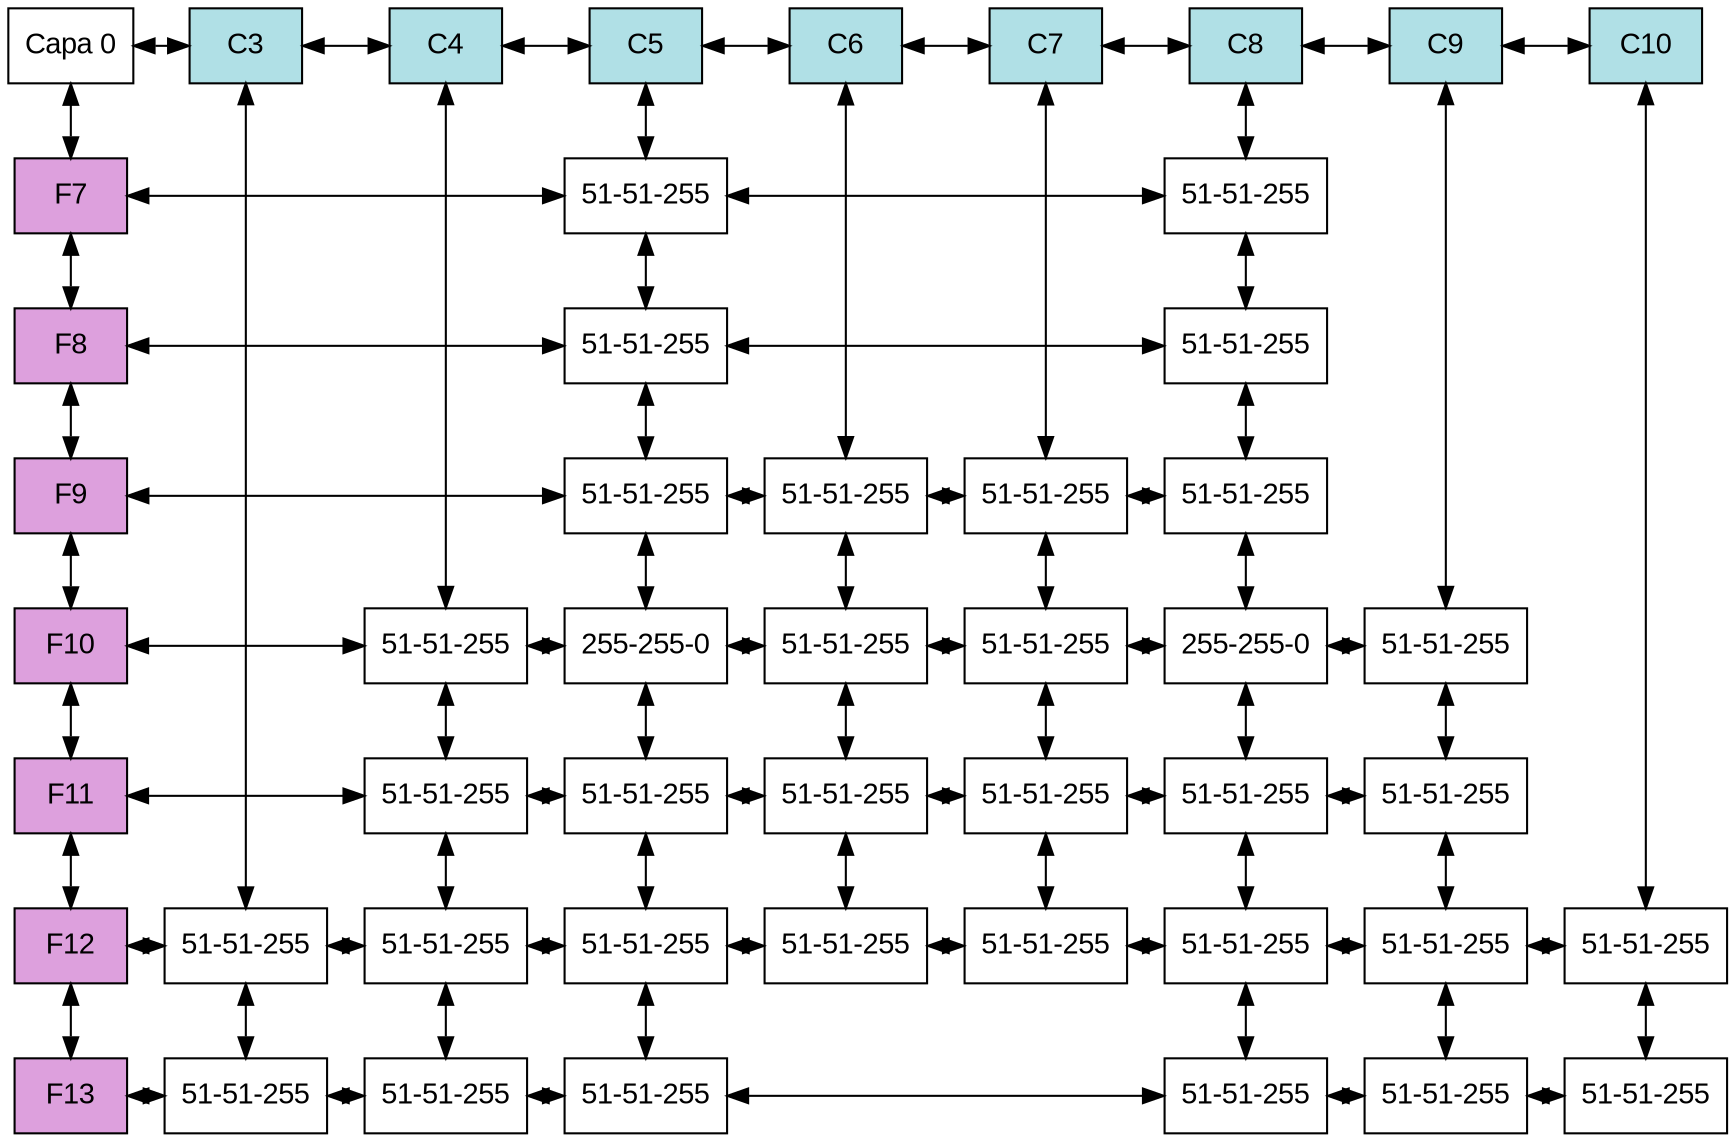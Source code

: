 digraph T{
	node[shape=box fontname="Arial" fillcolor="white" style=filled];
	edge[dir="both"];
	Root[label = "Capa 0", group="0"];
	F7[group="0" fillcolor="plum"];
	F8[group="0" fillcolor="plum"];
	F9[group="0" fillcolor="plum"];
	F10[group="0" fillcolor="plum"];
	F11[group="0" fillcolor="plum"];
	F12[group="0" fillcolor="plum"];
	F13[group="0" fillcolor="plum"];
	C3[group="3" fillcolor="powderblue"];
	C4[group="4" fillcolor="powderblue"];
	C5[group="5" fillcolor="powderblue"];
	C6[group="6" fillcolor="powderblue"];
	C7[group="7" fillcolor="powderblue"];
	C8[group="8" fillcolor="powderblue"];
	C9[group="9" fillcolor="powderblue"];
	C10[group="10" fillcolor="powderblue"];
	N12_3[group="3" label="51-51-255"];
	N13_3[group="3" label="51-51-255"];
	N10_4[group="4" label="51-51-255"];
	N11_4[group="4" label="51-51-255"];
	N12_4[group="4" label="51-51-255"];
	N13_4[group="4" label="51-51-255"];
	N7_5[group="5" label="51-51-255"];
	N8_5[group="5" label="51-51-255"];
	N9_5[group="5" label="51-51-255"];
	N10_5[group="5" label="255-255-0"];
	N11_5[group="5" label="51-51-255"];
	N12_5[group="5" label="51-51-255"];
	N13_5[group="5" label="51-51-255"];
	N9_6[group="6" label="51-51-255"];
	N10_6[group="6" label="51-51-255"];
	N11_6[group="6" label="51-51-255"];
	N12_6[group="6" label="51-51-255"];
	N9_7[group="7" label="51-51-255"];
	N10_7[group="7" label="51-51-255"];
	N11_7[group="7" label="51-51-255"];
	N12_7[group="7" label="51-51-255"];
	N7_8[group="8" label="51-51-255"];
	N8_8[group="8" label="51-51-255"];
	N9_8[group="8" label="51-51-255"];
	N10_8[group="8" label="255-255-0"];
	N11_8[group="8" label="51-51-255"];
	N12_8[group="8" label="51-51-255"];
	N13_8[group="8" label="51-51-255"];
	N10_9[group="9" label="51-51-255"];
	N11_9[group="9" label="51-51-255"];
	N12_9[group="9" label="51-51-255"];
	N13_9[group="9" label="51-51-255"];
	N12_10[group="10" label="51-51-255"];
	N13_10[group="10" label="51-51-255"];
	subgraph columnHeader {
		rank = same;
		Root -> C3 -> C4 -> C5 -> C6 -> C7 -> C8 -> C9 -> C10;
	}
	subgraph row7 {
		rank = same;
		F7 -> N7_5 -> N7_8;
	}
	subgraph row8 {
		rank = same;
		F8 -> N8_5 -> N8_8;
	}
	subgraph row9 {
		rank = same;
		F9 -> N9_5 -> N9_6 -> N9_7 -> N9_8;
	}
	subgraph row10 {
		rank = same;
		F10 -> N10_4 -> N10_5 -> N10_6 -> N10_7 -> N10_8 -> N10_9;
	}
	subgraph row11 {
		rank = same;
		F11 -> N11_4 -> N11_5 -> N11_6 -> N11_7 -> N11_8 -> N11_9;
	}
	subgraph row12 {
		rank = same;
		F12 -> N12_3 -> N12_4 -> N12_5 -> N12_6 -> N12_7 -> N12_8 -> N12_9 -> N12_10;
	}
	subgraph row13 {
		rank = same;
		F13 -> N13_3 -> N13_4 -> N13_5 -> N13_8 -> N13_9 -> N13_10;
	}
	subgraph rowHeader {
		Root -> F7 -> F8 -> F9 -> F10 -> F11 -> F12 -> F13;
	}
	subgraph column3 {
		C3 -> N12_3 -> N13_3;
	}
	subgraph column4 {
		C4 -> N10_4 -> N11_4 -> N12_4 -> N13_4;
	}
	subgraph column5 {
		C5 -> N7_5 -> N8_5 -> N9_5 -> N10_5 -> N11_5 -> N12_5 -> N13_5;
	}
	subgraph column6 {
		C6 -> N9_6 -> N10_6 -> N11_6 -> N12_6;
	}
	subgraph column7 {
		C7 -> N9_7 -> N10_7 -> N11_7 -> N12_7;
	}
	subgraph column8 {
		C8 -> N7_8 -> N8_8 -> N9_8 -> N10_8 -> N11_8 -> N12_8 -> N13_8;
	}
	subgraph column9 {
		C9 -> N10_9 -> N11_9 -> N12_9 -> N13_9;
	}
	subgraph column10 {
		C10 -> N12_10 -> N13_10;
	}
}